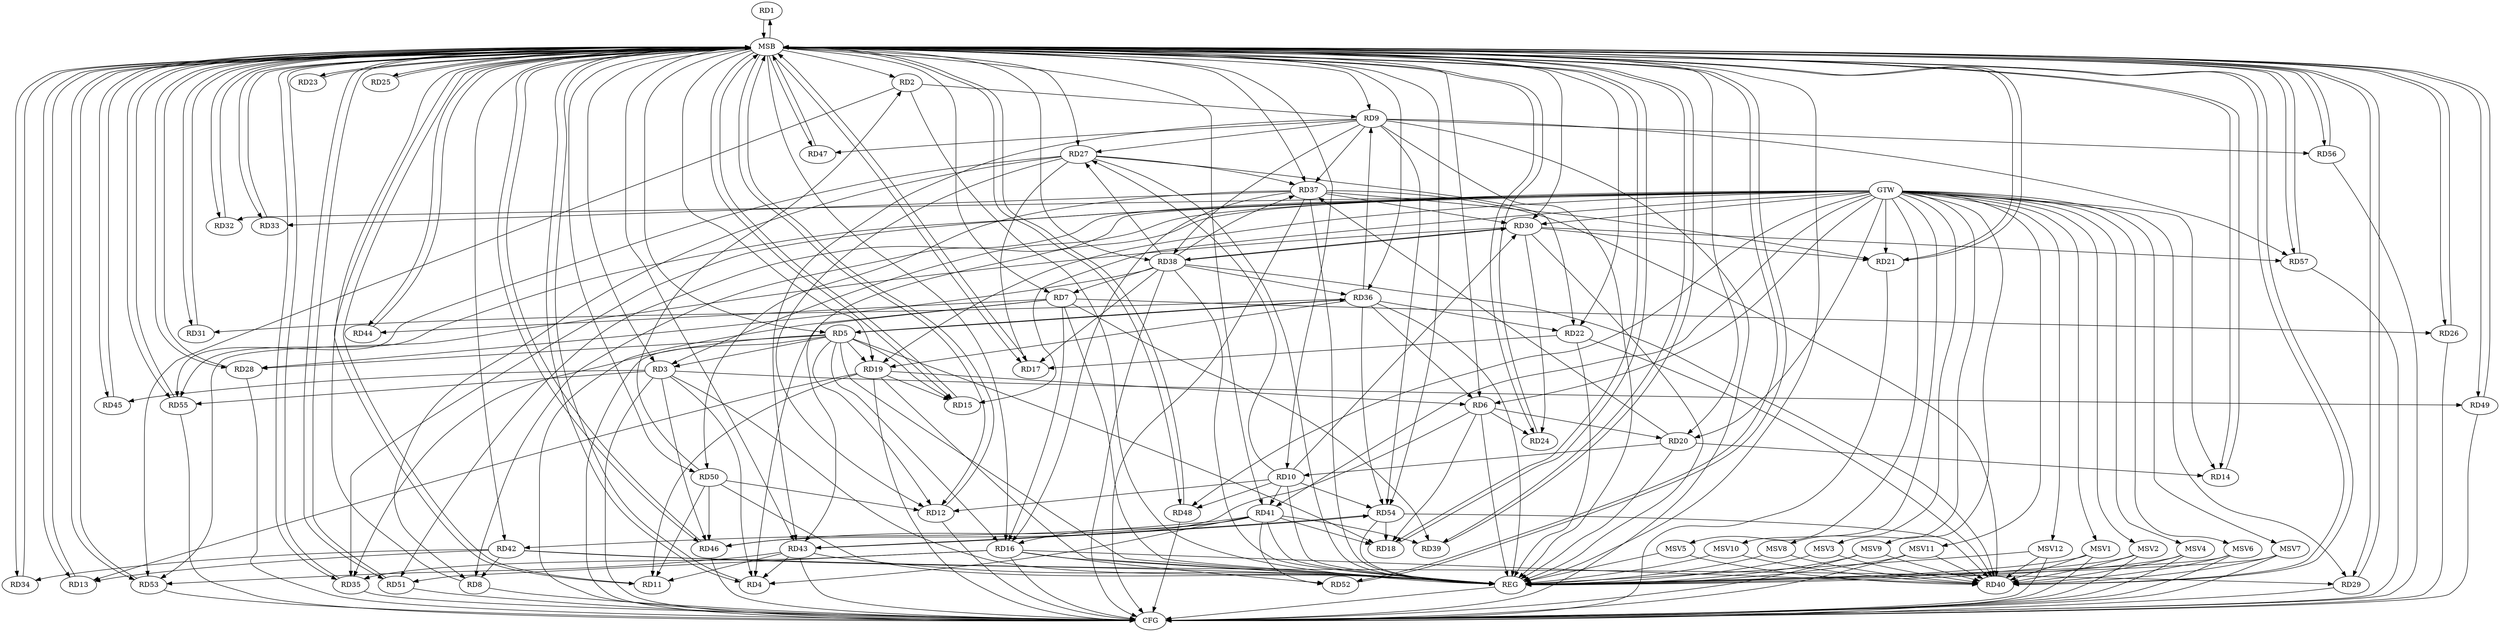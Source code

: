 strict digraph G {
  RD1 [ label="RD1" ];
  RD2 [ label="RD2" ];
  RD3 [ label="RD3" ];
  RD4 [ label="RD4" ];
  RD5 [ label="RD5" ];
  RD6 [ label="RD6" ];
  RD7 [ label="RD7" ];
  RD8 [ label="RD8" ];
  RD9 [ label="RD9" ];
  RD10 [ label="RD10" ];
  RD11 [ label="RD11" ];
  RD12 [ label="RD12" ];
  RD13 [ label="RD13" ];
  RD14 [ label="RD14" ];
  RD15 [ label="RD15" ];
  RD16 [ label="RD16" ];
  RD17 [ label="RD17" ];
  RD18 [ label="RD18" ];
  RD19 [ label="RD19" ];
  RD20 [ label="RD20" ];
  RD21 [ label="RD21" ];
  RD22 [ label="RD22" ];
  RD23 [ label="RD23" ];
  RD24 [ label="RD24" ];
  RD25 [ label="RD25" ];
  RD26 [ label="RD26" ];
  RD27 [ label="RD27" ];
  RD28 [ label="RD28" ];
  RD29 [ label="RD29" ];
  RD30 [ label="RD30" ];
  RD31 [ label="RD31" ];
  RD32 [ label="RD32" ];
  RD33 [ label="RD33" ];
  RD34 [ label="RD34" ];
  RD35 [ label="RD35" ];
  RD36 [ label="RD36" ];
  RD37 [ label="RD37" ];
  RD38 [ label="RD38" ];
  RD39 [ label="RD39" ];
  RD40 [ label="RD40" ];
  RD41 [ label="RD41" ];
  RD42 [ label="RD42" ];
  RD43 [ label="RD43" ];
  RD44 [ label="RD44" ];
  RD45 [ label="RD45" ];
  RD46 [ label="RD46" ];
  RD47 [ label="RD47" ];
  RD48 [ label="RD48" ];
  RD49 [ label="RD49" ];
  RD50 [ label="RD50" ];
  RD51 [ label="RD51" ];
  RD52 [ label="RD52" ];
  RD53 [ label="RD53" ];
  RD54 [ label="RD54" ];
  RD55 [ label="RD55" ];
  RD56 [ label="RD56" ];
  RD57 [ label="RD57" ];
  GTW [ label="GTW" ];
  REG [ label="REG" ];
  MSB [ label="MSB" ];
  CFG [ label="CFG" ];
  MSV1 [ label="MSV1" ];
  MSV2 [ label="MSV2" ];
  MSV3 [ label="MSV3" ];
  MSV4 [ label="MSV4" ];
  MSV5 [ label="MSV5" ];
  MSV6 [ label="MSV6" ];
  MSV7 [ label="MSV7" ];
  MSV8 [ label="MSV8" ];
  MSV9 [ label="MSV9" ];
  MSV10 [ label="MSV10" ];
  MSV11 [ label="MSV11" ];
  MSV12 [ label="MSV12" ];
  RD2 -> RD9;
  RD50 -> RD2;
  RD2 -> RD53;
  RD3 -> RD4;
  RD5 -> RD3;
  RD3 -> RD45;
  RD3 -> RD46;
  RD3 -> RD49;
  RD3 -> RD55;
  RD7 -> RD4;
  RD41 -> RD4;
  RD43 -> RD4;
  RD5 -> RD12;
  RD5 -> RD15;
  RD5 -> RD16;
  RD5 -> RD18;
  RD5 -> RD19;
  RD5 -> RD28;
  RD5 -> RD35;
  RD5 -> RD36;
  RD36 -> RD5;
  RD6 -> RD18;
  RD19 -> RD6;
  RD6 -> RD20;
  RD6 -> RD24;
  RD36 -> RD6;
  RD6 -> RD46;
  RD7 -> RD16;
  RD7 -> RD26;
  RD38 -> RD7;
  RD7 -> RD39;
  RD7 -> RD44;
  RD27 -> RD8;
  RD42 -> RD8;
  RD9 -> RD27;
  RD36 -> RD9;
  RD9 -> RD37;
  RD9 -> RD38;
  RD9 -> RD43;
  RD9 -> RD47;
  RD9 -> RD54;
  RD9 -> RD56;
  RD9 -> RD57;
  RD10 -> RD12;
  RD20 -> RD10;
  RD10 -> RD27;
  RD10 -> RD30;
  RD10 -> RD41;
  RD10 -> RD48;
  RD10 -> RD54;
  RD19 -> RD11;
  RD43 -> RD11;
  RD50 -> RD11;
  RD27 -> RD12;
  RD50 -> RD12;
  RD19 -> RD13;
  RD42 -> RD13;
  RD20 -> RD14;
  RD19 -> RD15;
  RD16 -> RD35;
  RD37 -> RD16;
  RD16 -> RD40;
  RD41 -> RD16;
  RD16 -> RD51;
  RD16 -> RD52;
  RD22 -> RD17;
  RD27 -> RD17;
  RD38 -> RD17;
  RD41 -> RD18;
  RD54 -> RD18;
  RD36 -> RD19;
  RD20 -> RD37;
  RD30 -> RD21;
  RD37 -> RD21;
  RD27 -> RD22;
  RD36 -> RD22;
  RD22 -> RD40;
  RD30 -> RD24;
  RD27 -> RD37;
  RD38 -> RD27;
  RD27 -> RD55;
  RD38 -> RD28;
  RD42 -> RD29;
  RD37 -> RD30;
  RD30 -> RD38;
  RD38 -> RD30;
  RD30 -> RD53;
  RD30 -> RD57;
  RD36 -> RD31;
  RD37 -> RD33;
  RD42 -> RD34;
  RD38 -> RD36;
  RD36 -> RD54;
  RD38 -> RD37;
  RD37 -> RD40;
  RD37 -> RD50;
  RD38 -> RD40;
  RD41 -> RD39;
  RD54 -> RD40;
  RD41 -> RD42;
  RD41 -> RD46;
  RD41 -> RD52;
  RD43 -> RD53;
  RD43 -> RD54;
  RD54 -> RD43;
  RD50 -> RD46;
  GTW -> RD29;
  GTW -> RD32;
  GTW -> RD15;
  GTW -> RD21;
  GTW -> RD41;
  GTW -> RD20;
  GTW -> RD30;
  GTW -> RD8;
  GTW -> RD14;
  GTW -> RD6;
  GTW -> RD19;
  GTW -> RD51;
  GTW -> RD55;
  GTW -> RD35;
  GTW -> RD48;
  GTW -> RD3;
  GTW -> RD43;
  RD2 -> REG;
  RD3 -> REG;
  RD5 -> REG;
  RD6 -> REG;
  RD7 -> REG;
  RD9 -> REG;
  RD10 -> REG;
  RD16 -> REG;
  RD19 -> REG;
  RD20 -> REG;
  RD22 -> REG;
  RD27 -> REG;
  RD30 -> REG;
  RD36 -> REG;
  RD37 -> REG;
  RD38 -> REG;
  RD41 -> REG;
  RD42 -> REG;
  RD43 -> REG;
  RD50 -> REG;
  RD54 -> REG;
  RD1 -> MSB;
  MSB -> RD12;
  MSB -> RD17;
  MSB -> RD28;
  MSB -> RD32;
  MSB -> RD43;
  MSB -> RD57;
  MSB -> REG;
  RD4 -> MSB;
  MSB -> RD1;
  MSB -> RD5;
  MSB -> RD39;
  MSB -> RD56;
  RD8 -> MSB;
  MSB -> RD6;
  MSB -> RD9;
  MSB -> RD13;
  MSB -> RD22;
  MSB -> RD31;
  MSB -> RD34;
  MSB -> RD41;
  MSB -> RD44;
  MSB -> RD49;
  MSB -> RD54;
  RD11 -> MSB;
  MSB -> RD18;
  MSB -> RD27;
  RD12 -> MSB;
  MSB -> RD16;
  MSB -> RD55;
  RD13 -> MSB;
  MSB -> RD20;
  MSB -> RD45;
  MSB -> RD52;
  RD14 -> MSB;
  MSB -> RD4;
  MSB -> RD19;
  MSB -> RD23;
  MSB -> RD46;
  RD15 -> MSB;
  MSB -> RD3;
  MSB -> RD21;
  MSB -> RD51;
  RD17 -> MSB;
  MSB -> RD11;
  RD18 -> MSB;
  MSB -> RD10;
  MSB -> RD14;
  MSB -> RD25;
  MSB -> RD37;
  MSB -> RD42;
  RD21 -> MSB;
  MSB -> RD7;
  MSB -> RD33;
  RD23 -> MSB;
  MSB -> RD24;
  RD24 -> MSB;
  MSB -> RD30;
  MSB -> RD47;
  RD25 -> MSB;
  MSB -> RD15;
  MSB -> RD50;
  RD26 -> MSB;
  RD28 -> MSB;
  MSB -> RD35;
  RD29 -> MSB;
  MSB -> RD26;
  MSB -> RD53;
  RD31 -> MSB;
  RD32 -> MSB;
  RD33 -> MSB;
  MSB -> RD29;
  MSB -> RD36;
  RD34 -> MSB;
  MSB -> RD40;
  RD35 -> MSB;
  RD39 -> MSB;
  MSB -> RD48;
  RD40 -> MSB;
  RD44 -> MSB;
  MSB -> RD2;
  MSB -> RD38;
  RD45 -> MSB;
  RD46 -> MSB;
  RD47 -> MSB;
  RD48 -> MSB;
  RD49 -> MSB;
  RD51 -> MSB;
  RD52 -> MSB;
  RD53 -> MSB;
  RD55 -> MSB;
  RD56 -> MSB;
  RD57 -> MSB;
  RD16 -> CFG;
  RD5 -> CFG;
  RD57 -> CFG;
  RD37 -> CFG;
  RD55 -> CFG;
  RD51 -> CFG;
  RD53 -> CFG;
  RD9 -> CFG;
  RD8 -> CFG;
  RD49 -> CFG;
  RD3 -> CFG;
  RD48 -> CFG;
  RD35 -> CFG;
  RD56 -> CFG;
  RD21 -> CFG;
  RD28 -> CFG;
  RD38 -> CFG;
  RD29 -> CFG;
  RD19 -> CFG;
  RD26 -> CFG;
  RD12 -> CFG;
  RD7 -> CFG;
  RD43 -> CFG;
  RD46 -> CFG;
  REG -> CFG;
  MSV1 -> RD40;
  GTW -> MSV1;
  MSV1 -> REG;
  MSV1 -> CFG;
  MSV2 -> RD40;
  MSV3 -> RD40;
  MSV4 -> RD40;
  GTW -> MSV2;
  MSV2 -> REG;
  MSV2 -> CFG;
  GTW -> MSV3;
  MSV3 -> REG;
  GTW -> MSV4;
  MSV4 -> REG;
  MSV4 -> CFG;
  MSV5 -> RD40;
  MSV6 -> RD40;
  MSV7 -> RD40;
  MSV8 -> RD40;
  MSV9 -> RD40;
  GTW -> MSV5;
  MSV5 -> REG;
  GTW -> MSV6;
  MSV6 -> REG;
  MSV6 -> CFG;
  GTW -> MSV7;
  MSV7 -> REG;
  MSV7 -> CFG;
  GTW -> MSV8;
  MSV8 -> REG;
  GTW -> MSV9;
  MSV9 -> REG;
  MSV9 -> CFG;
  MSV10 -> RD40;
  GTW -> MSV10;
  MSV10 -> REG;
  MSV11 -> RD40;
  GTW -> MSV11;
  MSV11 -> REG;
  MSV11 -> CFG;
  MSV12 -> RD40;
  GTW -> MSV12;
  MSV12 -> REG;
  MSV12 -> CFG;
}
